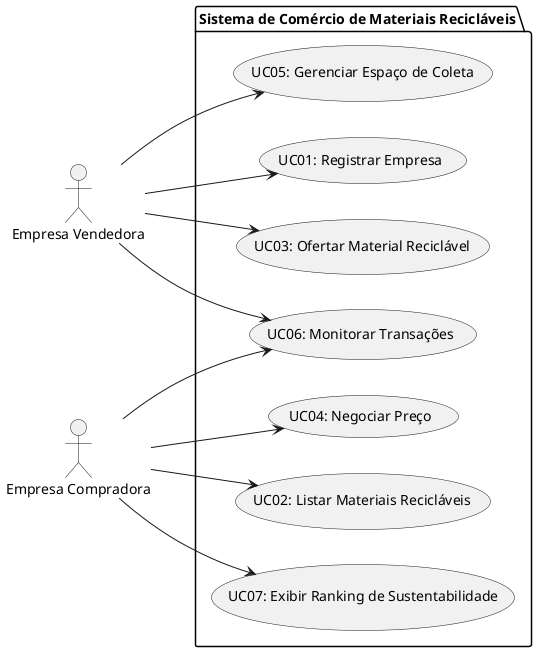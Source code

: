 @startuml
left to right direction

actor "Empresa Vendedora" as EV
actor "Empresa Compradora" as EC

package "Sistema de Comércio de Materiais Recicláveis" {
    usecase "UC01: Registrar Empresa" as UC01
    usecase "UC02: Listar Materiais Recicláveis" as UC02
    usecase "UC03: Ofertar Material Reciclável" as UC03
    usecase "UC04: Negociar Preço" as UC04
    usecase "UC05: Gerenciar Espaço de Coleta" as UC05
    usecase "UC06: Monitorar Transações" as UC06
    usecase "UC07: Exibir Ranking de Sustentabilidade" as UC07
}

EV --> UC01
EV --> UC03
EV --> UC05
EV --> UC06

EC --> UC02
EC --> UC04
EC --> UC06
EC --> UC07

@enduml

